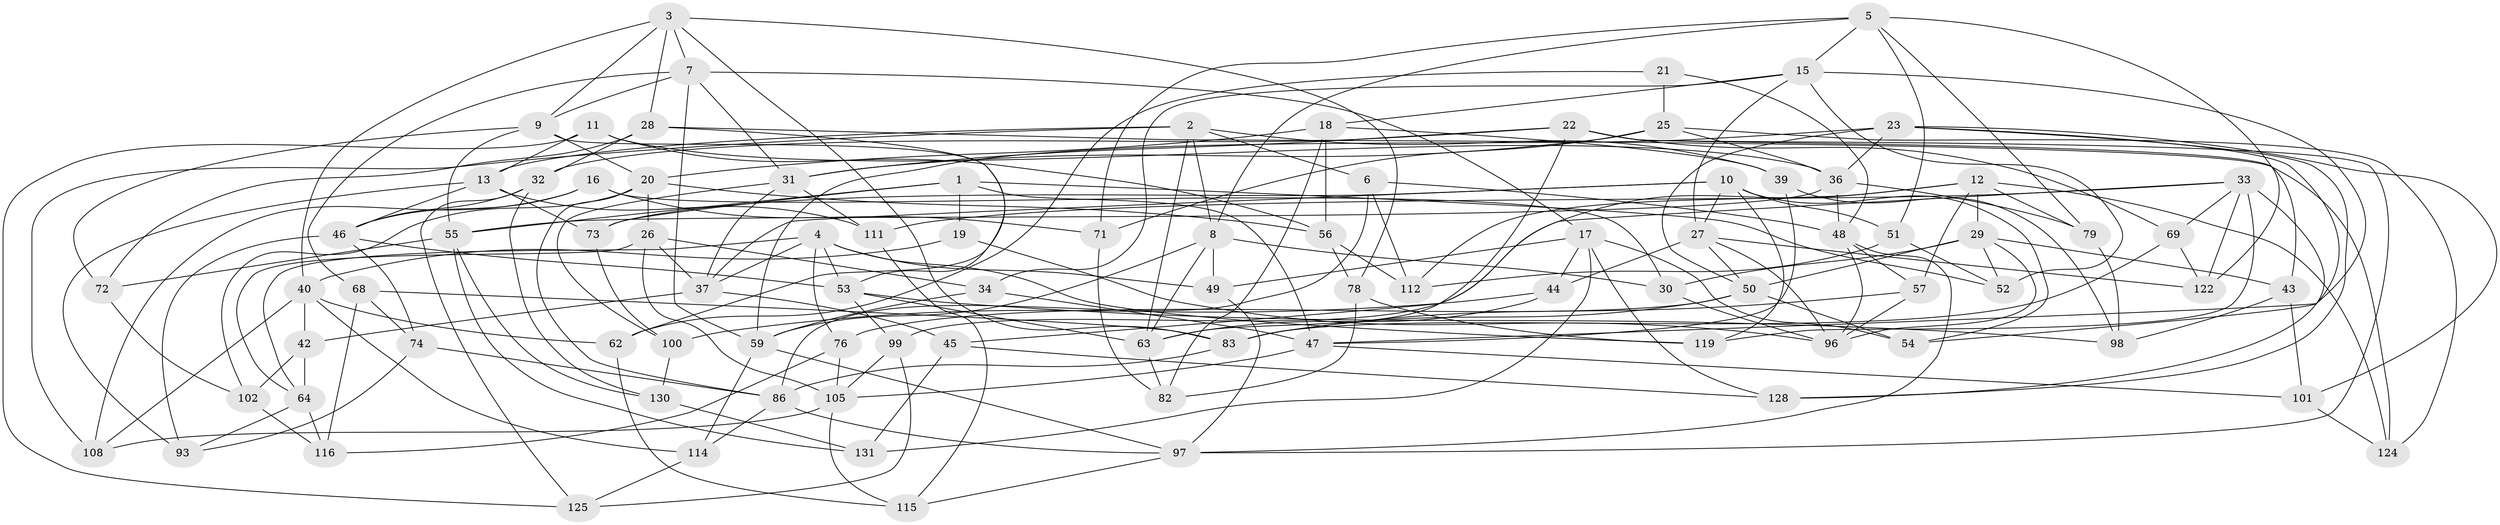 // original degree distribution, {4: 1.0}
// Generated by graph-tools (version 1.1) at 2025/11/02/27/25 16:11:50]
// undirected, 90 vertices, 218 edges
graph export_dot {
graph [start="1"]
  node [color=gray90,style=filled];
  1 [super="+14"];
  2 [super="+117"];
  3 [super="+95"];
  4 [super="+84"];
  5 [super="+89"];
  6;
  7 [super="+35"];
  8 [super="+106"];
  9 [super="+81"];
  10 [super="+65"];
  11;
  12 [super="+132"];
  13 [super="+70"];
  15 [super="+129"];
  16 [super="+118"];
  17 [super="+38"];
  18 [super="+24"];
  19;
  20 [super="+61"];
  21;
  22 [super="+120"];
  23 [super="+134"];
  25 [super="+103"];
  26 [super="+60"];
  27 [super="+87"];
  28 [super="+41"];
  29 [super="+77"];
  30;
  31 [super="+113"];
  32 [super="+91"];
  33 [super="+58"];
  34;
  36 [super="+85"];
  37 [super="+135"];
  39;
  40 [super="+75"];
  42;
  43;
  44;
  45;
  46 [super="+121"];
  47 [super="+67"];
  48 [super="+90"];
  49;
  50 [super="+92"];
  51;
  52;
  53 [super="+107"];
  54;
  55 [super="+127"];
  56 [super="+94"];
  57;
  59 [super="+66"];
  62;
  63 [super="+109"];
  64 [super="+80"];
  68;
  69;
  71 [super="+110"];
  72;
  73;
  74;
  76;
  78;
  79;
  82;
  83 [super="+88"];
  86 [super="+104"];
  93;
  96 [super="+126"];
  97 [super="+133"];
  98;
  99;
  100;
  101;
  102;
  105 [super="+123"];
  108;
  111;
  112;
  114;
  115;
  116;
  119;
  122;
  124;
  125;
  128;
  130;
  131;
  1 -- 19 [weight=2];
  1 -- 73;
  1 -- 52;
  1 -- 55;
  1 -- 47;
  2 -- 108;
  2 -- 39;
  2 -- 8;
  2 -- 6;
  2 -- 63;
  2 -- 13;
  3 -- 7;
  3 -- 40;
  3 -- 83;
  3 -- 9;
  3 -- 28;
  3 -- 78;
  4 -- 49;
  4 -- 64;
  4 -- 119;
  4 -- 76;
  4 -- 37;
  4 -- 53;
  5 -- 122;
  5 -- 79;
  5 -- 51;
  5 -- 71;
  5 -- 15;
  5 -- 8;
  6 -- 112;
  6 -- 48;
  6 -- 86;
  7 -- 9;
  7 -- 68;
  7 -- 59;
  7 -- 31;
  7 -- 17;
  8 -- 49;
  8 -- 59;
  8 -- 30;
  8 -- 63;
  9 -- 55;
  9 -- 72;
  9 -- 20;
  9 -- 53;
  10 -- 73;
  10 -- 51;
  10 -- 27;
  10 -- 37;
  10 -- 54;
  10 -- 119;
  11 -- 125;
  11 -- 13;
  11 -- 36;
  11 -- 56;
  12 -- 57;
  12 -- 79;
  12 -- 112;
  12 -- 124;
  12 -- 45;
  12 -- 29;
  13 -- 111;
  13 -- 46;
  13 -- 73;
  13 -- 93;
  15 -- 27;
  15 -- 47;
  15 -- 34;
  15 -- 18;
  15 -- 52;
  16 -- 30;
  16 -- 108;
  16 -- 71 [weight=3];
  16 -- 46;
  17 -- 131;
  17 -- 128;
  17 -- 44;
  17 -- 49;
  17 -- 54;
  18 -- 82;
  18 -- 56 [weight=2];
  18 -- 39;
  18 -- 20;
  19 -- 40;
  19 -- 96;
  20 -- 56;
  20 -- 86;
  20 -- 102;
  20 -- 26;
  21 -- 62;
  21 -- 25 [weight=2];
  21 -- 48;
  22 -- 43;
  22 -- 97;
  22 -- 63;
  22 -- 69;
  22 -- 31;
  22 -- 32;
  23 -- 101;
  23 -- 59;
  23 -- 50;
  23 -- 128;
  23 -- 36;
  23 -- 54;
  25 -- 124;
  25 -- 36;
  25 -- 71;
  25 -- 31;
  26 -- 37;
  26 -- 64 [weight=2];
  26 -- 105;
  26 -- 34;
  27 -- 50;
  27 -- 44;
  27 -- 122;
  27 -- 96;
  28 -- 32 [weight=2];
  28 -- 62;
  28 -- 72;
  28 -- 124;
  29 -- 30;
  29 -- 52;
  29 -- 96;
  29 -- 50;
  29 -- 43;
  30 -- 96;
  31 -- 111;
  31 -- 100;
  31 -- 37;
  32 -- 46;
  32 -- 130;
  32 -- 125;
  33 -- 99;
  33 -- 111;
  33 -- 69;
  33 -- 128;
  33 -- 122;
  33 -- 119;
  34 -- 47;
  34 -- 59;
  36 -- 55;
  36 -- 48;
  36 -- 79;
  37 -- 42;
  37 -- 45;
  39 -- 47;
  39 -- 98;
  40 -- 42;
  40 -- 108;
  40 -- 114;
  40 -- 62;
  42 -- 102;
  42 -- 64;
  43 -- 98;
  43 -- 101;
  44 -- 63;
  44 -- 100;
  45 -- 131;
  45 -- 128;
  46 -- 93;
  46 -- 74;
  46 -- 53;
  47 -- 101;
  47 -- 105;
  48 -- 57;
  48 -- 97;
  48 -- 96;
  49 -- 97;
  50 -- 54;
  50 -- 76;
  50 -- 83;
  51 -- 52;
  51 -- 112;
  53 -- 63;
  53 -- 99;
  53 -- 98;
  55 -- 131;
  55 -- 72;
  55 -- 130;
  56 -- 78;
  56 -- 112;
  57 -- 83;
  57 -- 96;
  59 -- 97;
  59 -- 114;
  62 -- 115;
  63 -- 82;
  64 -- 93;
  64 -- 116;
  68 -- 74;
  68 -- 116;
  68 -- 83;
  69 -- 83;
  69 -- 122;
  71 -- 82;
  72 -- 102;
  73 -- 100;
  74 -- 93;
  74 -- 86;
  76 -- 116;
  76 -- 105;
  78 -- 82;
  78 -- 119;
  79 -- 98;
  83 -- 86;
  86 -- 97;
  86 -- 114;
  97 -- 115;
  99 -- 125;
  99 -- 105;
  100 -- 130;
  101 -- 124;
  102 -- 116;
  105 -- 108;
  105 -- 115;
  111 -- 115;
  114 -- 125;
  130 -- 131;
}
